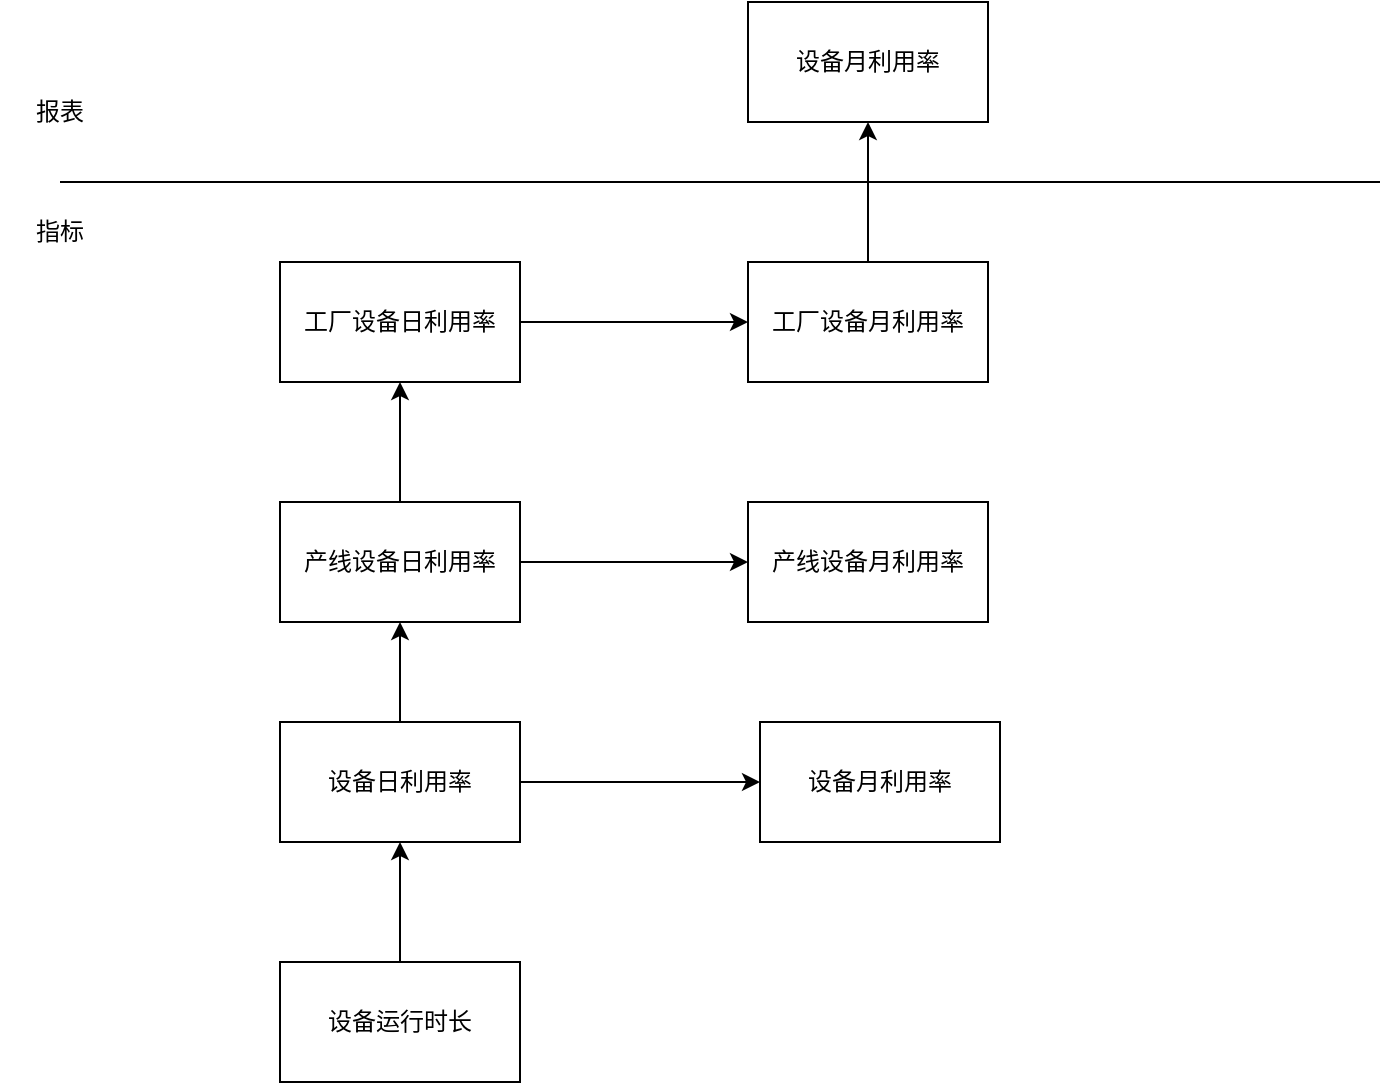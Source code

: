 <mxfile version="22.1.2" type="device">
  <diagram name="第 1 页" id="xs7N9w-LIiPhgalxne0f">
    <mxGraphModel dx="1438" dy="999" grid="1" gridSize="10" guides="1" tooltips="1" connect="1" arrows="1" fold="1" page="1" pageScale="1" pageWidth="827" pageHeight="1169" math="0" shadow="0">
      <root>
        <mxCell id="0" />
        <mxCell id="1" parent="0" />
        <mxCell id="LtjOXkMhElDGkFHknf5r-1" value="设备月利用率" style="rounded=0;whiteSpace=wrap;html=1;" vertex="1" parent="1">
          <mxGeometry x="414" y="350" width="120" height="60" as="geometry" />
        </mxCell>
        <mxCell id="LtjOXkMhElDGkFHknf5r-2" value="" style="endArrow=none;html=1;rounded=0;" edge="1" parent="1">
          <mxGeometry width="50" height="50" relative="1" as="geometry">
            <mxPoint x="70" y="440" as="sourcePoint" />
            <mxPoint x="730" y="440" as="targetPoint" />
          </mxGeometry>
        </mxCell>
        <mxCell id="LtjOXkMhElDGkFHknf5r-3" value="报表" style="text;html=1;strokeColor=none;fillColor=none;align=center;verticalAlign=middle;whiteSpace=wrap;rounded=0;" vertex="1" parent="1">
          <mxGeometry x="40" y="390" width="60" height="30" as="geometry" />
        </mxCell>
        <mxCell id="LtjOXkMhElDGkFHknf5r-4" value="指标" style="text;html=1;strokeColor=none;fillColor=none;align=center;verticalAlign=middle;whiteSpace=wrap;rounded=0;" vertex="1" parent="1">
          <mxGeometry x="40" y="450" width="60" height="30" as="geometry" />
        </mxCell>
        <mxCell id="LtjOXkMhElDGkFHknf5r-19" style="edgeStyle=orthogonalEdgeStyle;rounded=0;orthogonalLoop=1;jettySize=auto;html=1;exitX=0.5;exitY=0;exitDx=0;exitDy=0;entryX=0.5;entryY=1;entryDx=0;entryDy=0;" edge="1" parent="1" source="LtjOXkMhElDGkFHknf5r-5" target="LtjOXkMhElDGkFHknf5r-1">
          <mxGeometry relative="1" as="geometry" />
        </mxCell>
        <mxCell id="LtjOXkMhElDGkFHknf5r-5" value="工厂设备月利用率" style="rounded=0;whiteSpace=wrap;html=1;" vertex="1" parent="1">
          <mxGeometry x="414" y="480" width="120" height="60" as="geometry" />
        </mxCell>
        <mxCell id="LtjOXkMhElDGkFHknf5r-17" style="edgeStyle=orthogonalEdgeStyle;rounded=0;orthogonalLoop=1;jettySize=auto;html=1;exitX=1;exitY=0.5;exitDx=0;exitDy=0;entryX=0;entryY=0.5;entryDx=0;entryDy=0;" edge="1" parent="1" source="LtjOXkMhElDGkFHknf5r-6" target="LtjOXkMhElDGkFHknf5r-5">
          <mxGeometry relative="1" as="geometry" />
        </mxCell>
        <mxCell id="LtjOXkMhElDGkFHknf5r-6" value="工厂设备日利用率" style="rounded=0;whiteSpace=wrap;html=1;" vertex="1" parent="1">
          <mxGeometry x="180" y="480" width="120" height="60" as="geometry" />
        </mxCell>
        <mxCell id="LtjOXkMhElDGkFHknf5r-9" style="edgeStyle=orthogonalEdgeStyle;rounded=0;orthogonalLoop=1;jettySize=auto;html=1;exitX=0.5;exitY=0;exitDx=0;exitDy=0;entryX=0.5;entryY=1;entryDx=0;entryDy=0;" edge="1" parent="1" source="LtjOXkMhElDGkFHknf5r-8" target="LtjOXkMhElDGkFHknf5r-6">
          <mxGeometry relative="1" as="geometry" />
        </mxCell>
        <mxCell id="LtjOXkMhElDGkFHknf5r-18" style="edgeStyle=orthogonalEdgeStyle;rounded=0;orthogonalLoop=1;jettySize=auto;html=1;exitX=1;exitY=0.5;exitDx=0;exitDy=0;" edge="1" parent="1" source="LtjOXkMhElDGkFHknf5r-8" target="LtjOXkMhElDGkFHknf5r-16">
          <mxGeometry relative="1" as="geometry" />
        </mxCell>
        <mxCell id="LtjOXkMhElDGkFHknf5r-8" value="产线设备日利用率" style="rounded=0;whiteSpace=wrap;html=1;" vertex="1" parent="1">
          <mxGeometry x="180" y="600" width="120" height="60" as="geometry" />
        </mxCell>
        <mxCell id="LtjOXkMhElDGkFHknf5r-11" style="edgeStyle=orthogonalEdgeStyle;rounded=0;orthogonalLoop=1;jettySize=auto;html=1;exitX=0.5;exitY=0;exitDx=0;exitDy=0;entryX=0.5;entryY=1;entryDx=0;entryDy=0;" edge="1" parent="1" source="LtjOXkMhElDGkFHknf5r-10" target="LtjOXkMhElDGkFHknf5r-8">
          <mxGeometry relative="1" as="geometry" />
        </mxCell>
        <mxCell id="LtjOXkMhElDGkFHknf5r-13" style="edgeStyle=orthogonalEdgeStyle;rounded=0;orthogonalLoop=1;jettySize=auto;html=1;exitX=1;exitY=0.5;exitDx=0;exitDy=0;entryX=0;entryY=0.5;entryDx=0;entryDy=0;" edge="1" parent="1" source="LtjOXkMhElDGkFHknf5r-10" target="LtjOXkMhElDGkFHknf5r-12">
          <mxGeometry relative="1" as="geometry" />
        </mxCell>
        <mxCell id="LtjOXkMhElDGkFHknf5r-10" value="设备日利用率" style="rounded=0;whiteSpace=wrap;html=1;" vertex="1" parent="1">
          <mxGeometry x="180" y="710" width="120" height="60" as="geometry" />
        </mxCell>
        <mxCell id="LtjOXkMhElDGkFHknf5r-12" value="设备月利用率" style="rounded=0;whiteSpace=wrap;html=1;" vertex="1" parent="1">
          <mxGeometry x="420" y="710" width="120" height="60" as="geometry" />
        </mxCell>
        <mxCell id="LtjOXkMhElDGkFHknf5r-15" style="edgeStyle=orthogonalEdgeStyle;rounded=0;orthogonalLoop=1;jettySize=auto;html=1;exitX=0.5;exitY=0;exitDx=0;exitDy=0;entryX=0.5;entryY=1;entryDx=0;entryDy=0;" edge="1" parent="1" source="LtjOXkMhElDGkFHknf5r-14" target="LtjOXkMhElDGkFHknf5r-10">
          <mxGeometry relative="1" as="geometry" />
        </mxCell>
        <mxCell id="LtjOXkMhElDGkFHknf5r-14" value="设备运行时长" style="rounded=0;whiteSpace=wrap;html=1;" vertex="1" parent="1">
          <mxGeometry x="180" y="830" width="120" height="60" as="geometry" />
        </mxCell>
        <mxCell id="LtjOXkMhElDGkFHknf5r-16" value="产线设备月利用率" style="rounded=0;whiteSpace=wrap;html=1;" vertex="1" parent="1">
          <mxGeometry x="414" y="600" width="120" height="60" as="geometry" />
        </mxCell>
      </root>
    </mxGraphModel>
  </diagram>
</mxfile>
